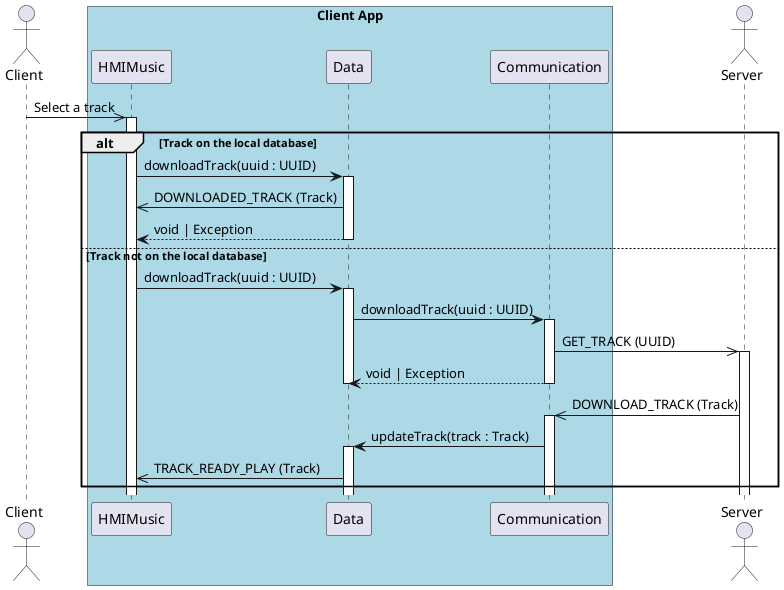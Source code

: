 @startuml 3.1 User select a track to start listening (client)
actor Client
box "Client App" #LightBlue
    participant HMIMusic
    participant Data
    participant Communication
end box

actor Server 

Client ->> HMIMusic++: Select a track


alt Track on the local database
    HMIMusic -> Data++: downloadTrack(uuid : UUID)
    Data->>HMIMusic: DOWNLOADED_TRACK (Track)
    return void | Exception

else Track not on the local database 
    HMIMusic -> Data++: downloadTrack(uuid : UUID)
    Data -> Communication++: downloadTrack(uuid : UUID)
    Communication ->> Server++: GET_TRACK (UUID)
    Communication --> Data: void | Exception
    deactivate Data
    deactivate Communication

    Server ->> Communication++: DOWNLOAD_TRACK (Track) 
    Communication -> Data++: updateTrack(track : Track)
    Data->>HMIMusic: TRACK_READY_PLAY (Track) 
end 

@enduml



